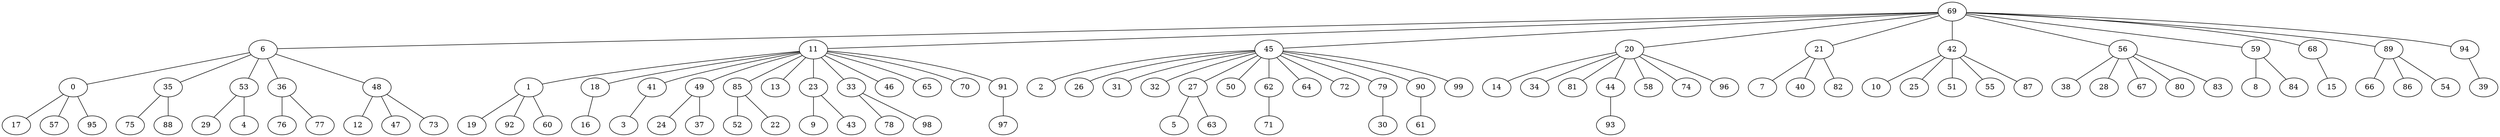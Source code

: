 graph G {
  69;
  6;
  11;
  45;
  20;
  21;
  42;
  56;
  59;
  68;
  89;
  94;
  0;
  35;
  53;
  36;
  48;
  1;
  18;
  41;
  49;
  85;
  13;
  23;
  33;
  46;
  65;
  70;
  91;
  2;
  26;
  31;
  32;
  27;
  50;
  62;
  64;
  72;
  79;
  90;
  99;
  14;
  34;
  81;
  44;
  58;
  74;
  96;
  7;
  40;
  82;
  10;
  25;
  51;
  55;
  87;
  38;
  28;
  67;
  80;
  83;
  8;
  84;
  15;
  66;
  86;
  54;
  39;
  17;
  57;
  95;
  75;
  88;
  29;
  4;
  76;
  77;
  12;
  47;
  73;
  19;
  92;
  60;
  16;
  3;
  24;
  37;
  52;
  22;
  9;
  43;
  78;
  98;
  97;
  5;
  63;
  71;
  30;
  61;
  93;
   69 -- 6;
   69 -- 11;
   69 -- 45;
   69 -- 20;
   69 -- 21;
   69 -- 42;
   69 -- 56;
   69 -- 59;
   69 -- 68;
   69 -- 89;
   69 -- 94;
   6 -- 0;
   6 -- 35;
   6 -- 53;
   6 -- 36;
   6 -- 48;
   11 -- 1;
   11 -- 18;
   11 -- 41;
   11 -- 49;
   11 -- 85;
   11 -- 13;
   11 -- 23;
   11 -- 33;
   11 -- 46;
   11 -- 65;
   11 -- 70;
   11 -- 91;
   45 -- 2;
   45 -- 26;
   45 -- 31;
   45 -- 32;
   45 -- 27;
   45 -- 50;
   45 -- 62;
   45 -- 64;
   45 -- 72;
   45 -- 79;
   45 -- 90;
   45 -- 99;
   20 -- 14;
   20 -- 34;
   20 -- 81;
   20 -- 44;
   20 -- 58;
   20 -- 74;
   20 -- 96;
   21 -- 7;
   21 -- 40;
   21 -- 82;
   42 -- 10;
   42 -- 25;
   42 -- 51;
   42 -- 55;
   42 -- 87;
   56 -- 38;
   56 -- 28;
   56 -- 67;
   56 -- 80;
   56 -- 83;
   59 -- 8;
   59 -- 84;
   68 -- 15;
   89 -- 66;
   89 -- 86;
   89 -- 54;
   94 -- 39;
   0 -- 17;
   0 -- 57;
   0 -- 95;
   35 -- 75;
   35 -- 88;
   53 -- 29;
   53 -- 4;
   36 -- 76;
   36 -- 77;
   48 -- 12;
   48 -- 47;
   48 -- 73;
   1 -- 19;
   1 -- 92;
   1 -- 60;
   18 -- 16;
   41 -- 3;
   49 -- 24;
   49 -- 37;
   85 -- 52;
   85 -- 22;
   23 -- 9;
   23 -- 43;
   33 -- 78;
   33 -- 98;
   91 -- 97;
   27 -- 5;
   27 -- 63;
   62 -- 71;
   79 -- 30;
   90 -- 61;
   44 -- 93;
}
